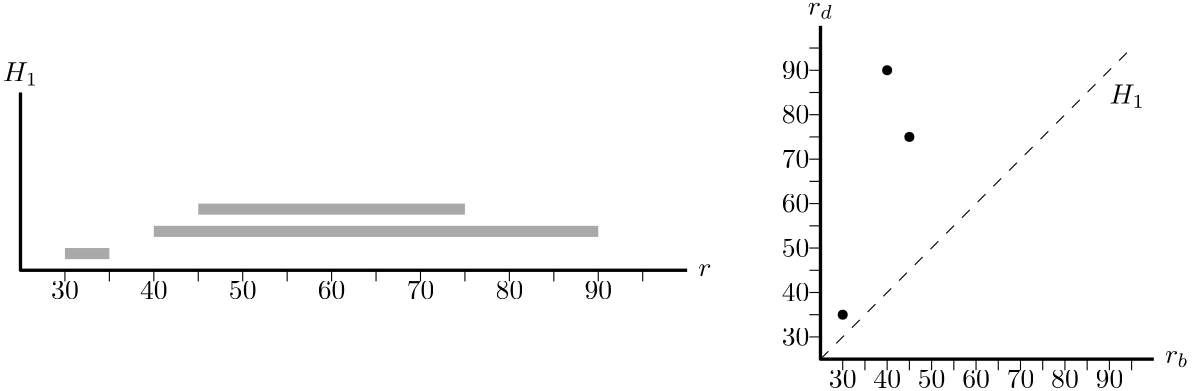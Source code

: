 <?xml version="1.0"?>
<!DOCTYPE ipe SYSTEM "ipe.dtd">
<ipe version="70212" creator="Ipe 7.2.13">
<info created="D:20200416105027" modified="D:20200416205456"/>
<ipestyle name="basic">
<symbol name="arrow/arc(spx)">
<path stroke="sym-stroke" fill="sym-stroke" pen="sym-pen">
0 0 m
-1 0.333 l
-1 -0.333 l
h
</path>
</symbol>
<symbol name="arrow/farc(spx)">
<path stroke="sym-stroke" fill="white" pen="sym-pen">
0 0 m
-1 0.333 l
-1 -0.333 l
h
</path>
</symbol>
<symbol name="arrow/ptarc(spx)">
<path stroke="sym-stroke" fill="sym-stroke" pen="sym-pen">
0 0 m
-1 0.333 l
-0.8 0 l
-1 -0.333 l
h
</path>
</symbol>
<symbol name="arrow/fptarc(spx)">
<path stroke="sym-stroke" fill="white" pen="sym-pen">
0 0 m
-1 0.333 l
-0.8 0 l
-1 -0.333 l
h
</path>
</symbol>
<symbol name="mark/circle(sx)" transformations="translations">
<path fill="sym-stroke">
0.6 0 0 0.6 0 0 e
0.4 0 0 0.4 0 0 e
</path>
</symbol>
<symbol name="mark/disk(sx)" transformations="translations">
<path fill="sym-stroke">
0.6 0 0 0.6 0 0 e
</path>
</symbol>
<symbol name="mark/fdisk(sfx)" transformations="translations">
<group>
<path fill="sym-fill">
0.5 0 0 0.5 0 0 e
</path>
<path fill="sym-stroke" fillrule="eofill">
0.6 0 0 0.6 0 0 e
0.4 0 0 0.4 0 0 e
</path>
</group>
</symbol>
<symbol name="mark/box(sx)" transformations="translations">
<path fill="sym-stroke" fillrule="eofill">
-0.6 -0.6 m
0.6 -0.6 l
0.6 0.6 l
-0.6 0.6 l
h
-0.4 -0.4 m
0.4 -0.4 l
0.4 0.4 l
-0.4 0.4 l
h
</path>
</symbol>
<symbol name="mark/square(sx)" transformations="translations">
<path fill="sym-stroke">
-0.6 -0.6 m
0.6 -0.6 l
0.6 0.6 l
-0.6 0.6 l
h
</path>
</symbol>
<symbol name="mark/fsquare(sfx)" transformations="translations">
<group>
<path fill="sym-fill">
-0.5 -0.5 m
0.5 -0.5 l
0.5 0.5 l
-0.5 0.5 l
h
</path>
<path fill="sym-stroke" fillrule="eofill">
-0.6 -0.6 m
0.6 -0.6 l
0.6 0.6 l
-0.6 0.6 l
h
-0.4 -0.4 m
0.4 -0.4 l
0.4 0.4 l
-0.4 0.4 l
h
</path>
</group>
</symbol>
<symbol name="mark/cross(sx)" transformations="translations">
<group>
<path fill="sym-stroke">
-0.43 -0.57 m
0.57 0.43 l
0.43 0.57 l
-0.57 -0.43 l
h
</path>
<path fill="sym-stroke">
-0.43 0.57 m
0.57 -0.43 l
0.43 -0.57 l
-0.57 0.43 l
h
</path>
</group>
</symbol>
<symbol name="arrow/fnormal(spx)">
<path stroke="sym-stroke" fill="white" pen="sym-pen">
0 0 m
-1 0.333 l
-1 -0.333 l
h
</path>
</symbol>
<symbol name="arrow/pointed(spx)">
<path stroke="sym-stroke" fill="sym-stroke" pen="sym-pen">
0 0 m
-1 0.333 l
-0.8 0 l
-1 -0.333 l
h
</path>
</symbol>
<symbol name="arrow/fpointed(spx)">
<path stroke="sym-stroke" fill="white" pen="sym-pen">
0 0 m
-1 0.333 l
-0.8 0 l
-1 -0.333 l
h
</path>
</symbol>
<symbol name="arrow/linear(spx)">
<path stroke="sym-stroke" pen="sym-pen">
-1 0.333 m
0 0 l
-1 -0.333 l
</path>
</symbol>
<symbol name="arrow/fdouble(spx)">
<path stroke="sym-stroke" fill="white" pen="sym-pen">
0 0 m
-1 0.333 l
-1 -0.333 l
h
-1 0 m
-2 0.333 l
-2 -0.333 l
h
</path>
</symbol>
<symbol name="arrow/double(spx)">
<path stroke="sym-stroke" fill="sym-stroke" pen="sym-pen">
0 0 m
-1 0.333 l
-1 -0.333 l
h
-1 0 m
-2 0.333 l
-2 -0.333 l
h
</path>
</symbol>
<pen name="heavier" value="0.8"/>
<pen name="fat" value="1.2"/>
<pen name="ultrafat" value="2"/>
<symbolsize name="large" value="5"/>
<symbolsize name="small" value="2"/>
<symbolsize name="tiny" value="1.1"/>
<arrowsize name="large" value="10"/>
<arrowsize name="small" value="5"/>
<arrowsize name="tiny" value="3"/>
<color name="red" value="1 0 0"/>
<color name="green" value="0 1 0"/>
<color name="blue" value="0 0 1"/>
<color name="yellow" value="1 1 0"/>
<color name="orange" value="1 0.647 0"/>
<color name="gold" value="1 0.843 0"/>
<color name="purple" value="0.627 0.125 0.941"/>
<color name="gray" value="0.745"/>
<color name="brown" value="0.647 0.165 0.165"/>
<color name="navy" value="0 0 0.502"/>
<color name="pink" value="1 0.753 0.796"/>
<color name="seagreen" value="0.18 0.545 0.341"/>
<color name="turquoise" value="0.251 0.878 0.816"/>
<color name="violet" value="0.933 0.51 0.933"/>
<color name="darkblue" value="0 0 0.545"/>
<color name="darkcyan" value="0 0.545 0.545"/>
<color name="darkgray" value="0.663"/>
<color name="darkgreen" value="0 0.392 0"/>
<color name="darkmagenta" value="0.545 0 0.545"/>
<color name="darkorange" value="1 0.549 0"/>
<color name="darkred" value="0.545 0 0"/>
<color name="lightblue" value="0.678 0.847 0.902"/>
<color name="lightcyan" value="0.878 1 1"/>
<color name="lightgray" value="0.827"/>
<color name="lightgreen" value="0.565 0.933 0.565"/>
<color name="lightyellow" value="1 1 0.878"/>
<dashstyle name="dashed" value="[4] 0"/>
<dashstyle name="dotted" value="[1 3] 0"/>
<dashstyle name="dash dotted" value="[4 2 1 2] 0"/>
<dashstyle name="dash dot dotted" value="[4 2 1 2 1 2] 0"/>
<textsize name="large" value="\large"/>
<textsize name="Large" value="\Large"/>
<textsize name="LARGE" value="\LARGE"/>
<textsize name="huge" value="\huge"/>
<textsize name="Huge" value="\Huge"/>
<textsize name="small" value="\small"/>
<textsize name="footnote" value="\footnotesize"/>
<textsize name="tiny" value="\tiny"/>
<textstyle name="center" begin="\begin{center}" end="\end{center}"/>
<textstyle name="itemize" begin="\begin{itemize}" end="\end{itemize}"/>
<textstyle name="item" begin="\begin{itemize}\item{}" end="\end{itemize}"/>
<gridsize name="4 pts" value="4"/>
<gridsize name="8 pts (~3 mm)" value="8"/>
<gridsize name="16 pts (~6 mm)" value="16"/>
<gridsize name="32 pts (~12 mm)" value="32"/>
<gridsize name="10 pts (~3.5 mm)" value="10"/>
<gridsize name="20 pts (~7 mm)" value="20"/>
<gridsize name="14 pts (~5 mm)" value="14"/>
<gridsize name="28 pts (~10 mm)" value="28"/>
<gridsize name="56 pts (~20 mm)" value="56"/>
<anglesize name="90 deg" value="90"/>
<anglesize name="60 deg" value="60"/>
<anglesize name="45 deg" value="45"/>
<anglesize name="30 deg" value="30"/>
<anglesize name="22.5 deg" value="22.5"/>
<opacity name="10%" value="0.1"/>
<opacity name="30%" value="0.3"/>
<opacity name="50%" value="0.5"/>
<opacity name="75%" value="0.75"/>
<tiling name="falling" angle="-60" step="4" width="1"/>
<tiling name="rising" angle="30" step="4" width="1"/>
</ipestyle>
<page>
<layer name="alpha"/>
<view layers="alpha" active="alpha"/>
<path layer="alpha" matrix="1 0 0 1 -32 32" stroke="black" pen="fat">
64 768 m
64 704 l
304 704 l
304 704 l
</path>
<path matrix="1 0 0 1 -32 32" stroke="black">
80 704 m
80 700 l
</path>
<path matrix="1 0 0 1 -16 32" stroke="black">
80 704 m
80 700 l
</path>
<path matrix="1 0 0 1 0 32" stroke="black">
80 704 m
80 700 l
</path>
<path matrix="1 0 0 1 16 32" stroke="black">
80 704 m
80 700 l
</path>
<path matrix="1 0 0 1 32 32" stroke="black">
80 704 m
80 700 l
</path>
<path matrix="1 0 0 1 48 32" stroke="black">
80 704 m
80 700 l
</path>
<path matrix="1 0 0 1 64 32" stroke="black">
80 704 m
80 700 l
</path>
<path matrix="1 0 0 1 80 32" stroke="black">
80 704 m
80 700 l
</path>
<path matrix="1 0 0 1 96 32" stroke="black">
80 704 m
80 700 l
</path>
<path matrix="1 0 0 1 112 32" stroke="black">
80 704 m
80 700 l
</path>
<path matrix="1 0 0 1 128 32" stroke="black">
80 704 m
80 700 l
</path>
<path matrix="1 0 0 1 144 32" stroke="black">
80 704 m
80 700 l
</path>
<path matrix="1 0 0 1 160 32" stroke="black">
80 704 m
80 700 l
</path>
<path matrix="1 0 0 1 176 32" stroke="black">
80 704 m
80 700 l
</path>
<text matrix="1 0 0 1 -32 32" transformations="translations" pos="80 700" stroke="black" type="label" width="9.963" height="6.42" depth="0" halign="center" valign="top" style="math">30</text>
<text matrix="1 0 0 1 0 32" transformations="translations" pos="80 700" stroke="black" type="label" width="9.963" height="6.42" depth="0" halign="center" valign="top" style="math">40</text>
<text matrix="1 0 0 1 32 32" transformations="translations" pos="80 700" stroke="black" type="label" width="9.963" height="6.42" depth="0" halign="center" valign="top" style="math">50</text>
<text matrix="1 0 0 1 64 32" transformations="translations" pos="80 700" stroke="black" type="label" width="9.963" height="6.42" depth="0" halign="center" valign="top" style="math">60</text>
<text matrix="1 0 0 1 96 32" transformations="translations" pos="80 700" stroke="black" type="label" width="9.963" height="6.42" depth="0" halign="center" valign="top" style="math">70</text>
<text matrix="1 0 0 1 128 32" transformations="translations" pos="80 700" stroke="black" type="label" width="9.963" height="6.42" depth="0" halign="center" valign="top" style="math">80</text>
<text matrix="1 0 0 1 160 32" transformations="translations" pos="80 700" stroke="black" type="label" width="9.963" height="6.42" depth="0" halign="center" valign="top" style="math">90</text>
<text matrix="1 0 0 1 -32 36" transformations="translations" pos="64 768" stroke="black" type="label" width="12.751" height="6.812" depth="1.49" halign="center" valign="baseline" style="math">H_1</text>
<text matrix="1 0 0 1 -28 32" transformations="translations" pos="304 704" stroke="black" type="label" width="4.771" height="4.289" depth="0" valign="center" style="math">r</text>
<path matrix="0.5 0 0 1 8 32" fill="darkgray">
80 708 m
80 712 l
112 712 l
112 708 l
h
</path>
<path matrix="5 0 0 1 -320 40" fill="darkgray">
80 708 m
80 712 l
112 712 l
112 708 l
h
</path>
<path matrix="3 0 0 1 -144 48" fill="darkgray">
80 708 m
80 712 l
112 712 l
112 708 l
h
</path>
<path matrix="1.25 0 0 1.25 -80 -216" stroke="black" pen="fat">
320 832 m
320 736 l
416 736 l
416 736 l
</path>
<text matrix="1 0 0 1 140 0" transformations="translations" pos="304 704" stroke="black" type="label" width="8.496" height="4.294" depth="1.49" valign="center" style="math">r_b</text>
<text matrix="1 0 0 1 256 60" transformations="translations" pos="64 768" stroke="black" type="label" width="9.14" height="4.294" depth="1.49" halign="center" valign="baseline" style="math">r_d</text>
<path matrix="1 0 0 1 0 -16" stroke="black">
328 720 m
328 716 l
328 716 l
</path>
<path matrix="1 0 0 1 8 -16" stroke="black">
328 720 m
328 716 l
328 716 l
</path>
<path matrix="1 0 0 1 16 -16" stroke="black">
328 720 m
328 716 l
328 716 l
</path>
<path matrix="1 0 0 1 24 -16" stroke="black">
328 720 m
328 716 l
328 716 l
</path>
<path matrix="1 0 0 1 32 -16" stroke="black">
328 720 m
328 716 l
328 716 l
</path>
<path matrix="1 0 0 1 40 -16" stroke="black">
328 720 m
328 716 l
328 716 l
</path>
<path matrix="1 0 0 1 48 -16" stroke="black">
328 720 m
328 716 l
328 716 l
</path>
<path matrix="1 0 0 1 56 -16" stroke="black">
328 720 m
328 716 l
328 716 l
</path>
<path matrix="1 0 0 1 64 -16" stroke="black">
328 720 m
328 716 l
328 716 l
</path>
<path matrix="1 0 0 1 72 -16" stroke="black">
328 720 m
328 716 l
328 716 l
</path>
<path matrix="1 0 0 1 80 -16" stroke="black">
328 720 m
328 716 l
328 716 l
</path>
<text matrix="1 0 0 1 248 0" transformations="translations" pos="80 700" stroke="black" type="label" width="9.963" height="6.42" depth="0" halign="center" valign="top" style="math">30</text>
<text matrix="1 0 0 1 264 0" transformations="translations" pos="80 700" stroke="black" type="label" width="9.963" height="6.42" depth="0" halign="center" valign="top" style="math">40</text>
<text matrix="1 0 0 1 280 0" transformations="translations" pos="80 700" stroke="black" type="label" width="9.963" height="6.42" depth="0" halign="center" valign="top" style="math">50</text>
<text matrix="1 0 0 1 296 0" transformations="translations" pos="80 700" stroke="black" type="label" width="9.963" height="6.42" depth="0" halign="center" valign="top" style="math">60</text>
<text matrix="1 0 0 1 312 0" transformations="translations" pos="80 700" stroke="black" type="label" width="9.963" height="6.42" depth="0" halign="center" valign="top" style="math">70</text>
<text matrix="1 0 0 1 328 0" transformations="translations" pos="80 700" stroke="black" type="label" width="9.963" height="6.42" depth="0" halign="center" valign="top" style="math">80</text>
<path matrix="1 0 0 1 88 -16" stroke="black">
328 720 m
328 716 l
328 716 l
</path>
<path matrix="1 0 0 1 96 -16" stroke="black">
328 720 m
328 716 l
328 716 l
</path>
<path matrix="1 0 0 1 104 -16" stroke="black">
328 720 m
328 716 l
328 716 l
</path>
<text matrix="1 0 0 1 344 0" transformations="translations" pos="80 700" stroke="black" type="label" width="9.963" height="6.42" depth="0" halign="center" valign="top" style="math">90</text>
<path stroke="black">
320 712 m
316 712 l
316 712 l
</path>
<path matrix="1 0 0 1 0 8" stroke="black">
320 712 m
316 712 l
316 712 l
</path>
<path matrix="1 0 0 1 0 16" stroke="black">
320 712 m
316 712 l
316 712 l
</path>
<path matrix="1 0 0 1 0 24" stroke="black">
320 712 m
316 712 l
316 712 l
</path>
<path matrix="1 0 0 1 0 32" stroke="black">
320 712 m
316 712 l
316 712 l
</path>
<path matrix="1 0 0 1 0 40" stroke="black">
320 712 m
316 712 l
316 712 l
</path>
<path matrix="1 0 0 1 0 48" stroke="black">
320 712 m
316 712 l
316 712 l
</path>
<path matrix="1 0 0 1 0 56" stroke="black">
320 712 m
316 712 l
316 712 l
</path>
<path matrix="1 0 0 1 0 64" stroke="black">
320 712 m
316 712 l
316 712 l
</path>
<path matrix="1 0 0 1 0 72" stroke="black">
320 712 m
316 712 l
316 712 l
</path>
<path matrix="1 0 0 1 0 80" stroke="black">
320 712 m
316 712 l
316 712 l
</path>
<path matrix="1 0 0 1 0 88" stroke="black">
320 712 m
316 712 l
316 712 l
</path>
<path matrix="1 0 0 1 0 96" stroke="black">
320 712 m
316 712 l
316 712 l
</path>
<path matrix="1 0 0 1 0 104" stroke="black">
320 712 m
316 712 l
316 712 l
</path>
<text matrix="1 0 0 1 236 12" transformations="translations" pos="80 700" stroke="black" type="label" width="9.963" height="6.42" depth="0" halign="right" valign="center" style="math">30</text>
<text matrix="1 0 0 1 236 28" transformations="translations" pos="80 700" stroke="black" type="label" width="9.963" height="6.42" depth="0" halign="right" valign="center" style="math">40</text>
<text matrix="1 0 0 1 236 44" transformations="translations" pos="80 700" stroke="black" type="label" width="9.963" height="6.42" depth="0" halign="right" valign="center" style="math">50</text>
<text matrix="1 0 0 1 236 60" transformations="translations" pos="80 700" stroke="black" type="label" width="9.963" height="6.42" depth="0" halign="right" valign="center" style="math">60</text>
<text matrix="1 0 0 1 236 76" transformations="translations" pos="80 700" stroke="black" type="label" width="9.963" height="6.42" depth="0" halign="right" valign="center" style="math">70</text>
<text matrix="1 0 0 1 236 92" transformations="translations" pos="80 700" stroke="black" type="label" width="9.963" height="6.42" depth="0" halign="right" valign="center" style="math">80</text>
<text matrix="1 0 0 1 236 108" transformations="translations" pos="80 700" stroke="black" type="label" width="9.963" height="6.42" depth="0" halign="right" valign="center" style="math">90</text>
<path matrix="0.933333 0 0 0.933333 21.3333 46.9333" stroke="black" dash="dashed">
320 704 m
440 824 l
440 824 l
</path>
<use name="mark/disk(sx)" pos="328 720" size="normal" stroke="black"/>
<use name="mark/disk(sx)" pos="344 808" size="normal" stroke="black"/>
<use name="mark/disk(sx)" pos="352 784" size="normal" stroke="black"/>
<text matrix="1 0 0 1 -8 12" transformations="translations" pos="432 784" stroke="black" type="label" width="12.751" height="6.812" depth="1.49" valign="baseline" style="math">H_1</text>
</page>
</ipe>
